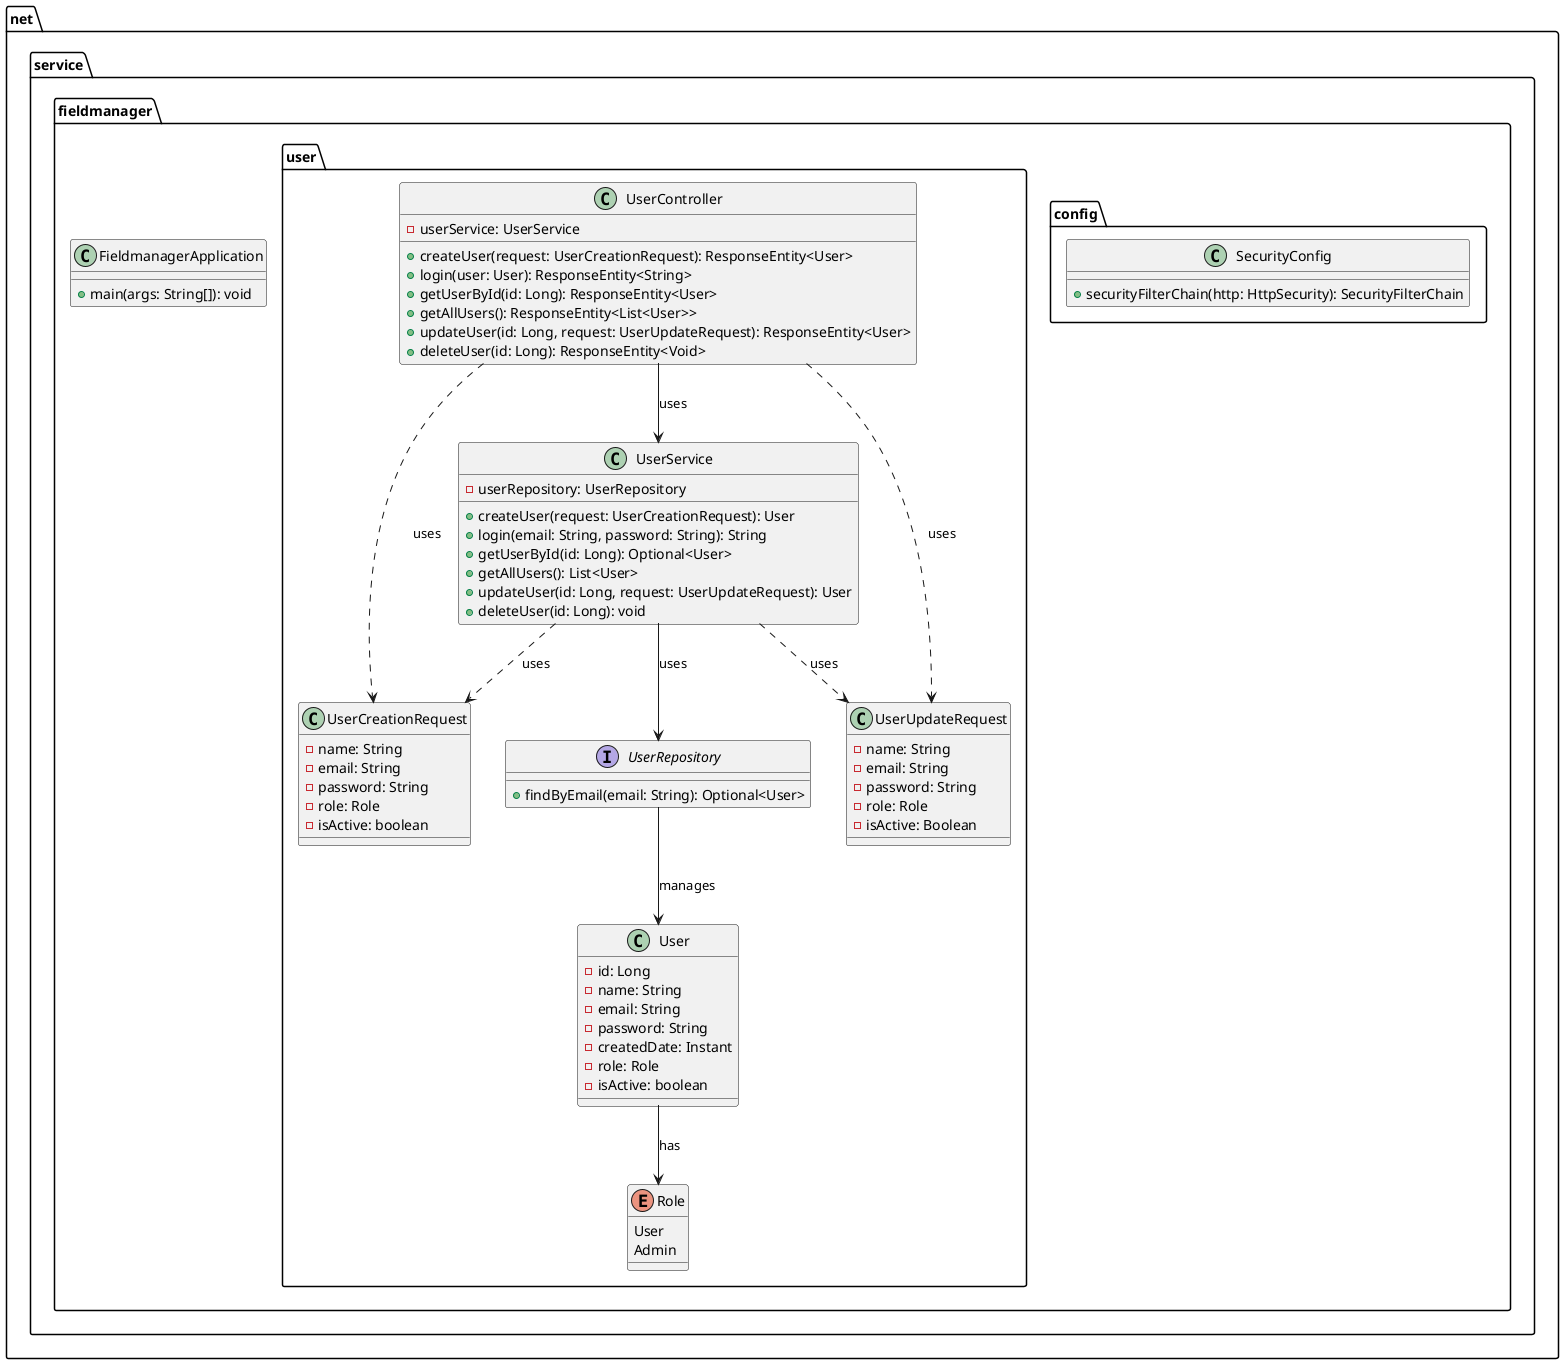 @startuml Field Manager API - Class Diagram

' Class Diagram
package "net.service.fieldmanager" {
  class FieldmanagerApplication {
    + main(args: String[]): void
  }
}

package "net.service.fieldmanager.config" {
  class SecurityConfig {
    + securityFilterChain(http: HttpSecurity): SecurityFilterChain
  }
}

package "net.service.fieldmanager.user" {
  enum Role {
    User
    Admin
  }
  
  class User {
    - id: Long
    - name: String
    - email: String
    - password: String
    - createdDate: Instant
    - role: Role
    - isActive: boolean
  }
  
  class UserCreationRequest {
    - name: String
    - email: String
    - password: String
    - role: Role
    - isActive: boolean
  }
  
  class UserUpdateRequest {
    - name: String
    - email: String
    - password: String
    - role: Role
    - isActive: Boolean
  }
  
  interface UserRepository {
    + findByEmail(email: String): Optional<User>
  }
  
  class UserService {
    - userRepository: UserRepository
    + createUser(request: UserCreationRequest): User
    + login(email: String, password: String): String
    + getUserById(id: Long): Optional<User>
    + getAllUsers(): List<User>
    + updateUser(id: Long, request: UserUpdateRequest): User
    + deleteUser(id: Long): void
  }
  
  class UserController {
    - userService: UserService
    + createUser(request: UserCreationRequest): ResponseEntity<User>
    + login(user: User): ResponseEntity<String>
    + getUserById(id: Long): ResponseEntity<User>
    + getAllUsers(): ResponseEntity<List<User>>
    + updateUser(id: Long, request: UserUpdateRequest): ResponseEntity<User>
    + deleteUser(id: Long): ResponseEntity<Void>
  }
}

' Relationships
UserController --> UserService: uses
UserService --> UserRepository: uses
UserRepository --> User: manages
User --> Role: has
UserService ..> UserCreationRequest: uses
UserService ..> UserUpdateRequest: uses
UserController ..> UserCreationRequest: uses
UserController ..> UserUpdateRequest: uses

@enduml

@startuml Field Manager API - Sequence Diagram for User Creation

actor Client
participant UserController
participant UserService
participant UserRepository
database Database

Client -> UserController: POST /api/users/create\nwith UserCreationRequest
activate UserController

UserController -> UserService: createUser(request)
activate UserService

UserService -> UserService: Create new User object
UserService -> UserService: Set user properties from request

UserService -> UserRepository: save(user)
activate UserRepository

UserRepository -> Database: INSERT INTO users
activate Database
Database --> UserRepository: User with ID
deactivate Database

UserRepository --> UserService: Saved User
deactivate UserRepository

UserService --> UserController: User
deactivate UserService

UserController --> Client: HTTP 200 OK with User
deactivate UserController

@enduml

@startuml Field Manager API - Sequence Diagram for User Login

actor Client
participant UserController
participant UserService
participant UserRepository
database Database

Client -> UserController: POST /api/users/login\nwith email and password
activate UserController

UserController -> UserService: login(email, password)
activate UserService

UserService -> UserRepository: findByEmail(email)
activate UserRepository

UserRepository -> Database: SELECT * FROM users WHERE email = ?
activate Database
Database --> UserRepository: User or empty
deactivate Database

alt User not found
    UserRepository --> UserService: Empty Optional
    UserService --> UserController: throw IllegalArgumentException
    UserController --> Client: HTTP 400 Bad Request
else User found
    UserRepository --> UserService: User
    
    UserService -> UserService: Validate password
    
    alt Invalid password
        UserService --> UserController: throw IllegalArgumentException
        UserController --> Client: HTTP 400 Bad Request
    else Valid password
        UserService --> UserController: "dummy-token"
        UserController --> Client: HTTP 200 OK with token
    end
end

deactivate UserRepository
deactivate UserService
deactivate UserController

@enduml

@startuml Field Manager API - Sequence Diagram for Get User

actor Client
participant UserController
participant UserService
participant UserRepository
database Database

Client -> UserController: GET /api/users/{id}
activate UserController

UserController -> UserService: getUserById(id)
activate UserService

UserService -> UserRepository: findById(id)
activate UserRepository

UserRepository -> Database: SELECT * FROM users WHERE id = ?
activate Database
Database --> UserRepository: User or empty
deactivate Database

UserRepository --> UserService: Optional<User>
deactivate UserRepository

UserService --> UserController: Optional<User>
deactivate UserService

alt User found
    UserController --> Client: HTTP 200 OK with User
else User not found
    UserController --> Client: HTTP 404 Not Found
end

deactivate UserController

@enduml

@startuml Field Manager API - Sequence Diagram for Update User

actor Client
participant UserController
participant UserService
participant UserRepository
database Database

Client -> UserController: PUT /api/users/{id}\nwith UserUpdateRequest
activate UserController

UserController -> UserService: updateUser(id, request)
activate UserService

UserService -> UserRepository: findById(id)
activate UserRepository

UserRepository -> Database: SELECT * FROM users WHERE id = ?
activate Database
Database --> UserRepository: User or empty
deactivate Database

alt User not found
    UserRepository --> UserService: Empty Optional
    UserService --> UserController: throw IllegalArgumentException
    UserController --> Client: HTTP 400 Bad Request
else User found
    UserRepository --> UserService: User
    
    UserService -> UserService: Update user properties\nfrom request
    
    UserService -> UserRepository: save(user)
    UserRepository -> Database: UPDATE users SET ... WHERE id = ?
    activate Database
    Database --> UserRepository: Updated User
    deactivate Database
    
    UserRepository --> UserService: Updated User
    UserService --> UserController: Updated User
    UserController --> Client: HTTP 200 OK with updated User
end

deactivate UserRepository
deactivate UserService
deactivate UserController

@enduml

@startuml Field Manager API - Sequence Diagram for Delete User

actor Client
participant UserController
participant UserService
participant UserRepository
database Database

Client -> UserController: DELETE /api/users/{id}
activate UserController

UserController -> UserService: deleteUser(id)
activate UserService

UserService -> UserRepository: deleteById(id)
activate UserRepository

UserRepository -> Database: DELETE FROM users WHERE id = ?
activate Database
Database --> UserRepository: Confirmation
deactivate Database

UserRepository --> UserService: void
deactivate UserRepository

UserService --> UserController: void
deactivate UserService

UserController --> Client: HTTP 204 No Content
deactivate UserController

@enduml
